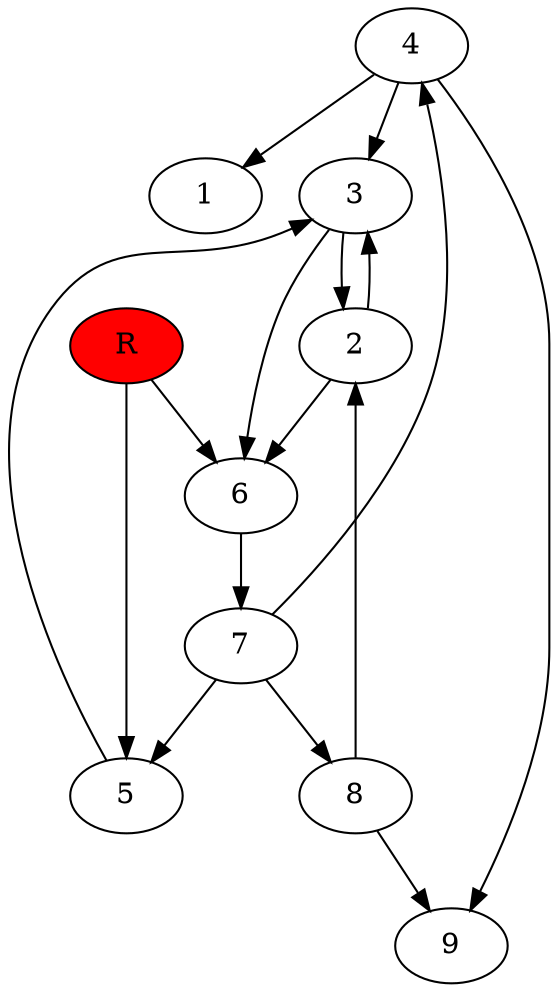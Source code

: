 digraph prb67001 {
	1
	2
	3
	4
	5
	6
	7
	8
	R [fillcolor="#ff0000" style=filled]
	2 -> 3
	2 -> 6
	3 -> 2
	3 -> 6
	4 -> 1
	4 -> 3
	4 -> 9
	5 -> 3
	6 -> 7
	7 -> 4
	7 -> 5
	7 -> 8
	8 -> 2
	8 -> 9
	R -> 5
	R -> 6
}
